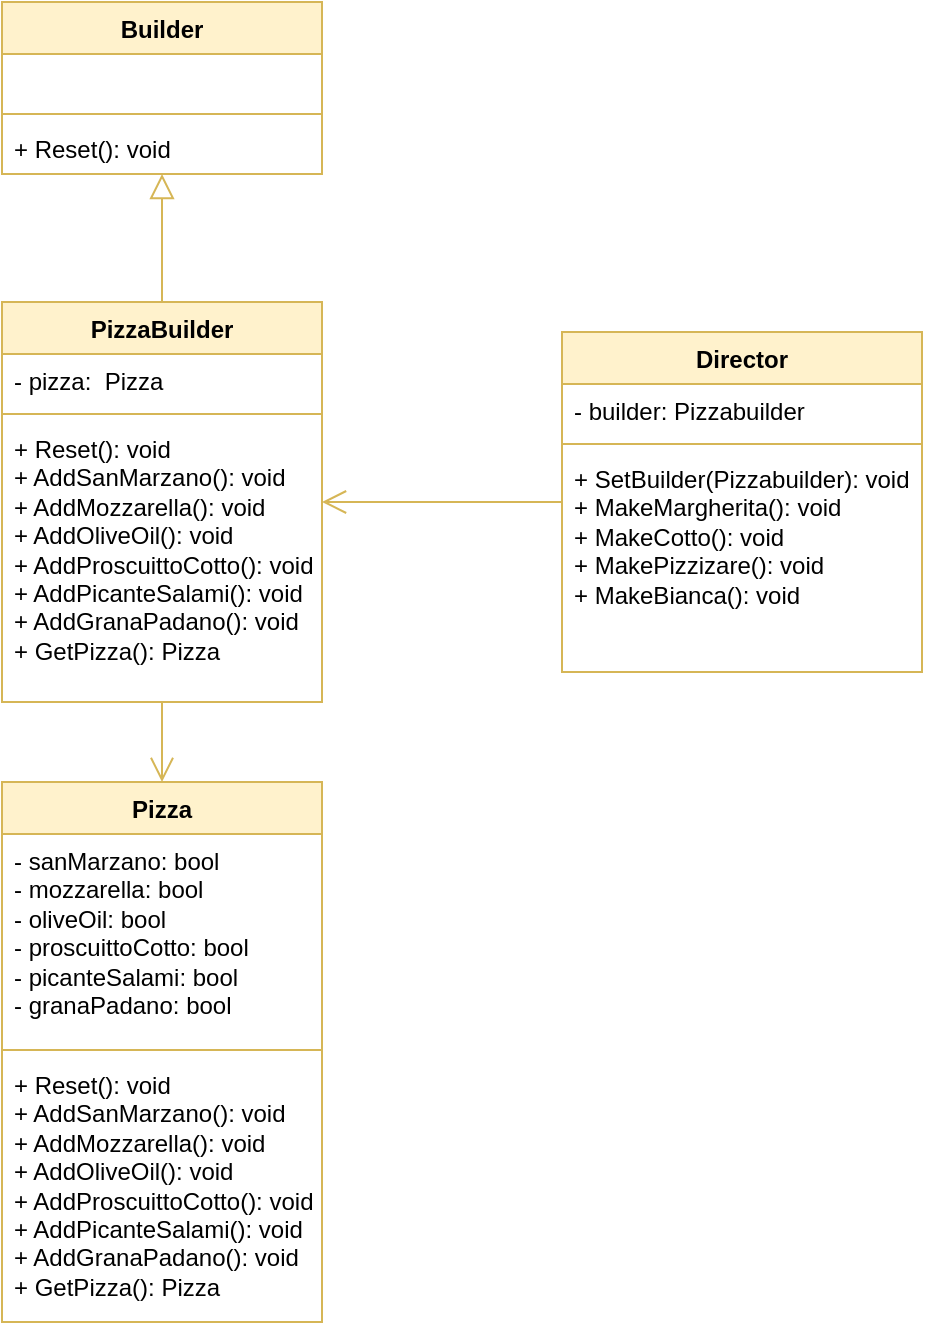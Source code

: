 <mxfile version="26.0.6">
  <diagram name="1 oldal" id="IHzoFzQdKnAnM-eT6vu1">
    <mxGraphModel dx="913" dy="484" grid="1" gridSize="10" guides="1" tooltips="1" connect="1" arrows="1" fold="1" page="1" pageScale="1" pageWidth="827" pageHeight="1169" math="0" shadow="0">
      <root>
        <mxCell id="0" />
        <mxCell id="1" parent="0" />
        <mxCell id="uvys9e28tfU0Z2rd-oe9-1" value="Builder" style="swimlane;fontStyle=1;align=center;verticalAlign=top;childLayout=stackLayout;horizontal=1;startSize=26;horizontalStack=0;resizeParent=1;resizeParentMax=0;resizeLast=0;collapsible=1;marginBottom=0;whiteSpace=wrap;html=1;fillColor=#fff2cc;strokeColor=#d6b656;" vertex="1" parent="1">
          <mxGeometry x="120" y="100" width="160" height="86" as="geometry" />
        </mxCell>
        <mxCell id="uvys9e28tfU0Z2rd-oe9-2" value="&amp;nbsp;" style="text;strokeColor=none;fillColor=none;align=left;verticalAlign=top;spacingLeft=4;spacingRight=4;overflow=hidden;rotatable=0;points=[[0,0.5],[1,0.5]];portConstraint=eastwest;whiteSpace=wrap;html=1;" vertex="1" parent="uvys9e28tfU0Z2rd-oe9-1">
          <mxGeometry y="26" width="160" height="26" as="geometry" />
        </mxCell>
        <mxCell id="uvys9e28tfU0Z2rd-oe9-3" value="" style="line;strokeWidth=1;fillColor=none;align=left;verticalAlign=middle;spacingTop=-1;spacingLeft=3;spacingRight=3;rotatable=0;labelPosition=right;points=[];portConstraint=eastwest;strokeColor=inherit;" vertex="1" parent="uvys9e28tfU0Z2rd-oe9-1">
          <mxGeometry y="52" width="160" height="8" as="geometry" />
        </mxCell>
        <mxCell id="uvys9e28tfU0Z2rd-oe9-4" value="+ Reset(): void" style="text;strokeColor=none;fillColor=none;align=left;verticalAlign=top;spacingLeft=4;spacingRight=4;overflow=hidden;rotatable=0;points=[[0,0.5],[1,0.5]];portConstraint=eastwest;whiteSpace=wrap;html=1;" vertex="1" parent="uvys9e28tfU0Z2rd-oe9-1">
          <mxGeometry y="60" width="160" height="26" as="geometry" />
        </mxCell>
        <mxCell id="uvys9e28tfU0Z2rd-oe9-9" style="edgeStyle=orthogonalEdgeStyle;rounded=0;orthogonalLoop=1;jettySize=auto;html=1;endSize=10;fillColor=#fff2cc;strokeColor=#d6b656;endArrow=block;endFill=0;" edge="1" parent="1" source="uvys9e28tfU0Z2rd-oe9-5" target="uvys9e28tfU0Z2rd-oe9-1">
          <mxGeometry relative="1" as="geometry" />
        </mxCell>
        <mxCell id="uvys9e28tfU0Z2rd-oe9-5" value="PizzaBuilder" style="swimlane;fontStyle=1;align=center;verticalAlign=top;childLayout=stackLayout;horizontal=1;startSize=26;horizontalStack=0;resizeParent=1;resizeParentMax=0;resizeLast=0;collapsible=1;marginBottom=0;whiteSpace=wrap;html=1;fillColor=#fff2cc;strokeColor=#d6b656;" vertex="1" parent="1">
          <mxGeometry x="120" y="250" width="160" height="200" as="geometry" />
        </mxCell>
        <mxCell id="uvys9e28tfU0Z2rd-oe9-6" value="- pizza:&amp;nbsp; Pizza" style="text;strokeColor=none;fillColor=none;align=left;verticalAlign=top;spacingLeft=4;spacingRight=4;overflow=hidden;rotatable=0;points=[[0,0.5],[1,0.5]];portConstraint=eastwest;whiteSpace=wrap;html=1;" vertex="1" parent="uvys9e28tfU0Z2rd-oe9-5">
          <mxGeometry y="26" width="160" height="26" as="geometry" />
        </mxCell>
        <mxCell id="uvys9e28tfU0Z2rd-oe9-7" value="" style="line;strokeWidth=1;fillColor=none;align=left;verticalAlign=middle;spacingTop=-1;spacingLeft=3;spacingRight=3;rotatable=0;labelPosition=right;points=[];portConstraint=eastwest;strokeColor=inherit;" vertex="1" parent="uvys9e28tfU0Z2rd-oe9-5">
          <mxGeometry y="52" width="160" height="8" as="geometry" />
        </mxCell>
        <mxCell id="uvys9e28tfU0Z2rd-oe9-8" value="+ Reset(): void&lt;div&gt;+ AddSanMarzano(): void&lt;/div&gt;&lt;div&gt;+ AddMozzarella(): void&lt;/div&gt;&lt;div&gt;+ AddOliveOil(): void&lt;/div&gt;&lt;div&gt;+ AddProscuittoCotto(): void&lt;/div&gt;&lt;div&gt;+ AddPicanteSalami(): void&lt;/div&gt;&lt;div&gt;+ AddGranaPadano(): void&lt;/div&gt;&lt;div&gt;+ GetPizza(): Pizza&lt;/div&gt;" style="text;strokeColor=none;fillColor=none;align=left;verticalAlign=top;spacingLeft=4;spacingRight=4;overflow=hidden;rotatable=0;points=[[0,0.5],[1,0.5]];portConstraint=eastwest;whiteSpace=wrap;html=1;" vertex="1" parent="uvys9e28tfU0Z2rd-oe9-5">
          <mxGeometry y="60" width="160" height="140" as="geometry" />
        </mxCell>
        <mxCell id="uvys9e28tfU0Z2rd-oe9-10" value="Pizza" style="swimlane;fontStyle=1;align=center;verticalAlign=top;childLayout=stackLayout;horizontal=1;startSize=26;horizontalStack=0;resizeParent=1;resizeParentMax=0;resizeLast=0;collapsible=1;marginBottom=0;whiteSpace=wrap;html=1;fillColor=#fff2cc;strokeColor=#d6b656;" vertex="1" parent="1">
          <mxGeometry x="120" y="490" width="160" height="270" as="geometry" />
        </mxCell>
        <mxCell id="uvys9e28tfU0Z2rd-oe9-11" value="- sanMarzano: bool&lt;div&gt;- mozzarella: bool&lt;/div&gt;&lt;div&gt;- oliveOil: bool&lt;/div&gt;&lt;div&gt;- proscuittoCotto: bool&lt;/div&gt;&lt;div&gt;- picanteSalami: bool&lt;/div&gt;&lt;div&gt;- granaPadano: bool&lt;/div&gt;" style="text;strokeColor=none;fillColor=none;align=left;verticalAlign=top;spacingLeft=4;spacingRight=4;overflow=hidden;rotatable=0;points=[[0,0.5],[1,0.5]];portConstraint=eastwest;whiteSpace=wrap;html=1;" vertex="1" parent="uvys9e28tfU0Z2rd-oe9-10">
          <mxGeometry y="26" width="160" height="104" as="geometry" />
        </mxCell>
        <mxCell id="uvys9e28tfU0Z2rd-oe9-12" value="" style="line;strokeWidth=1;fillColor=none;align=left;verticalAlign=middle;spacingTop=-1;spacingLeft=3;spacingRight=3;rotatable=0;labelPosition=right;points=[];portConstraint=eastwest;strokeColor=inherit;" vertex="1" parent="uvys9e28tfU0Z2rd-oe9-10">
          <mxGeometry y="130" width="160" height="8" as="geometry" />
        </mxCell>
        <mxCell id="uvys9e28tfU0Z2rd-oe9-13" value="+ Reset(): void&lt;div&gt;+ AddSanMarzano(): void&lt;/div&gt;&lt;div&gt;+ AddMozzarella(): void&lt;/div&gt;&lt;div&gt;+ AddOliveOil(): void&lt;/div&gt;&lt;div&gt;+ AddProscuittoCotto(): void&lt;/div&gt;&lt;div&gt;+ AddPicanteSalami(): void&lt;/div&gt;&lt;div&gt;+ AddGranaPadano(): void&lt;/div&gt;&lt;div&gt;+ GetPizza(): Pizza&lt;/div&gt;" style="text;strokeColor=none;fillColor=none;align=left;verticalAlign=top;spacingLeft=4;spacingRight=4;overflow=hidden;rotatable=0;points=[[0,0.5],[1,0.5]];portConstraint=eastwest;whiteSpace=wrap;html=1;" vertex="1" parent="uvys9e28tfU0Z2rd-oe9-10">
          <mxGeometry y="138" width="160" height="132" as="geometry" />
        </mxCell>
        <mxCell id="uvys9e28tfU0Z2rd-oe9-18" style="edgeStyle=orthogonalEdgeStyle;rounded=0;orthogonalLoop=1;jettySize=auto;html=1;endArrow=open;endFill=0;fillColor=#fff2cc;strokeColor=#d6b656;endSize=10;" edge="1" parent="1" source="uvys9e28tfU0Z2rd-oe9-14" target="uvys9e28tfU0Z2rd-oe9-5">
          <mxGeometry relative="1" as="geometry" />
        </mxCell>
        <mxCell id="uvys9e28tfU0Z2rd-oe9-14" value="Director" style="swimlane;fontStyle=1;align=center;verticalAlign=top;childLayout=stackLayout;horizontal=1;startSize=26;horizontalStack=0;resizeParent=1;resizeParentMax=0;resizeLast=0;collapsible=1;marginBottom=0;whiteSpace=wrap;html=1;fillColor=#fff2cc;strokeColor=#d6b656;" vertex="1" parent="1">
          <mxGeometry x="400" y="265" width="180" height="170" as="geometry" />
        </mxCell>
        <mxCell id="uvys9e28tfU0Z2rd-oe9-15" value="- builder: Pizzabuilder&amp;nbsp;" style="text;strokeColor=none;fillColor=none;align=left;verticalAlign=top;spacingLeft=4;spacingRight=4;overflow=hidden;rotatable=0;points=[[0,0.5],[1,0.5]];portConstraint=eastwest;whiteSpace=wrap;html=1;" vertex="1" parent="uvys9e28tfU0Z2rd-oe9-14">
          <mxGeometry y="26" width="180" height="26" as="geometry" />
        </mxCell>
        <mxCell id="uvys9e28tfU0Z2rd-oe9-16" value="" style="line;strokeWidth=1;fillColor=none;align=left;verticalAlign=middle;spacingTop=-1;spacingLeft=3;spacingRight=3;rotatable=0;labelPosition=right;points=[];portConstraint=eastwest;strokeColor=inherit;" vertex="1" parent="uvys9e28tfU0Z2rd-oe9-14">
          <mxGeometry y="52" width="180" height="8" as="geometry" />
        </mxCell>
        <mxCell id="uvys9e28tfU0Z2rd-oe9-17" value="+ SetBuilder(Pizzabuilder): void&lt;div&gt;+ MakeMargherita(): void&lt;/div&gt;&lt;div&gt;+ MakeCotto(): void&lt;/div&gt;&lt;div&gt;+ MakePizzizare(): void&lt;/div&gt;&lt;div&gt;+ MakeBianca(): void&lt;/div&gt;" style="text;strokeColor=none;fillColor=none;align=left;verticalAlign=top;spacingLeft=4;spacingRight=4;overflow=hidden;rotatable=0;points=[[0,0.5],[1,0.5]];portConstraint=eastwest;whiteSpace=wrap;html=1;" vertex="1" parent="uvys9e28tfU0Z2rd-oe9-14">
          <mxGeometry y="60" width="180" height="110" as="geometry" />
        </mxCell>
        <mxCell id="uvys9e28tfU0Z2rd-oe9-19" style="edgeStyle=orthogonalEdgeStyle;rounded=0;orthogonalLoop=1;jettySize=auto;html=1;endArrow=open;endFill=0;fillColor=#fff2cc;strokeColor=#d6b656;endSize=10;entryX=0.5;entryY=0;entryDx=0;entryDy=0;" edge="1" parent="1" source="uvys9e28tfU0Z2rd-oe9-5" target="uvys9e28tfU0Z2rd-oe9-10">
          <mxGeometry relative="1" as="geometry">
            <mxPoint x="410" y="360" as="sourcePoint" />
            <mxPoint x="290" y="360" as="targetPoint" />
          </mxGeometry>
        </mxCell>
      </root>
    </mxGraphModel>
  </diagram>
</mxfile>
